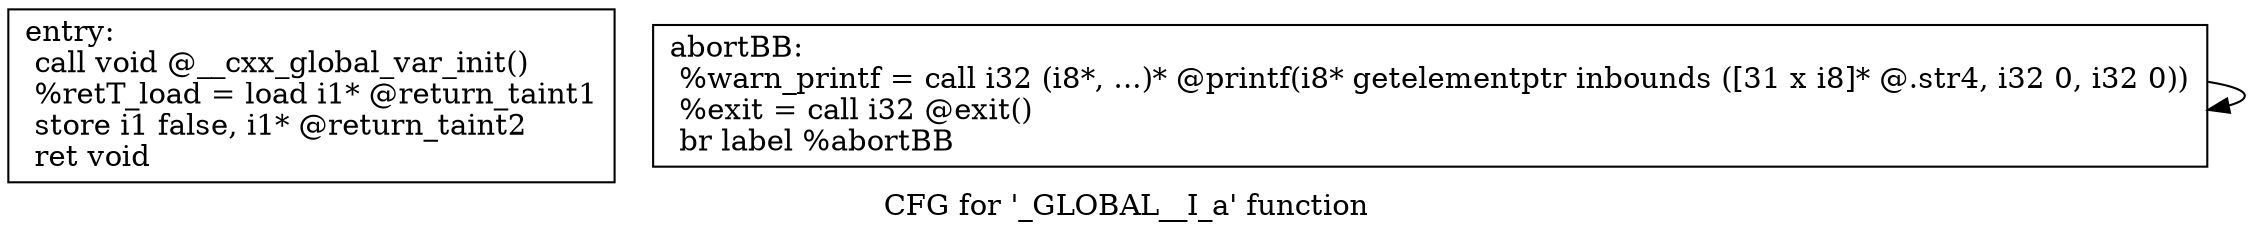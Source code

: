 digraph "CFG for '_GLOBAL__I_a' function" {
	label="CFG for '_GLOBAL__I_a' function";

	Node0x1d5d8c0 [shape=record,label="{entry:\l  call void @__cxx_global_var_init()\l  %retT_load = load i1* @return_taint1\l  store i1 false, i1* @return_taint2\l  ret void\l}"];
	Node0x1d5d920 [shape=record,label="{abortBB:                                          \l  %warn_printf = call i32 (i8*, ...)* @printf(i8* getelementptr inbounds ([31 x i8]* @.str4, i32 0, i32 0))\l  %exit = call i32 @exit()\l  br label %abortBB\l}"];
	Node0x1d5d920 -> Node0x1d5d920;
}
